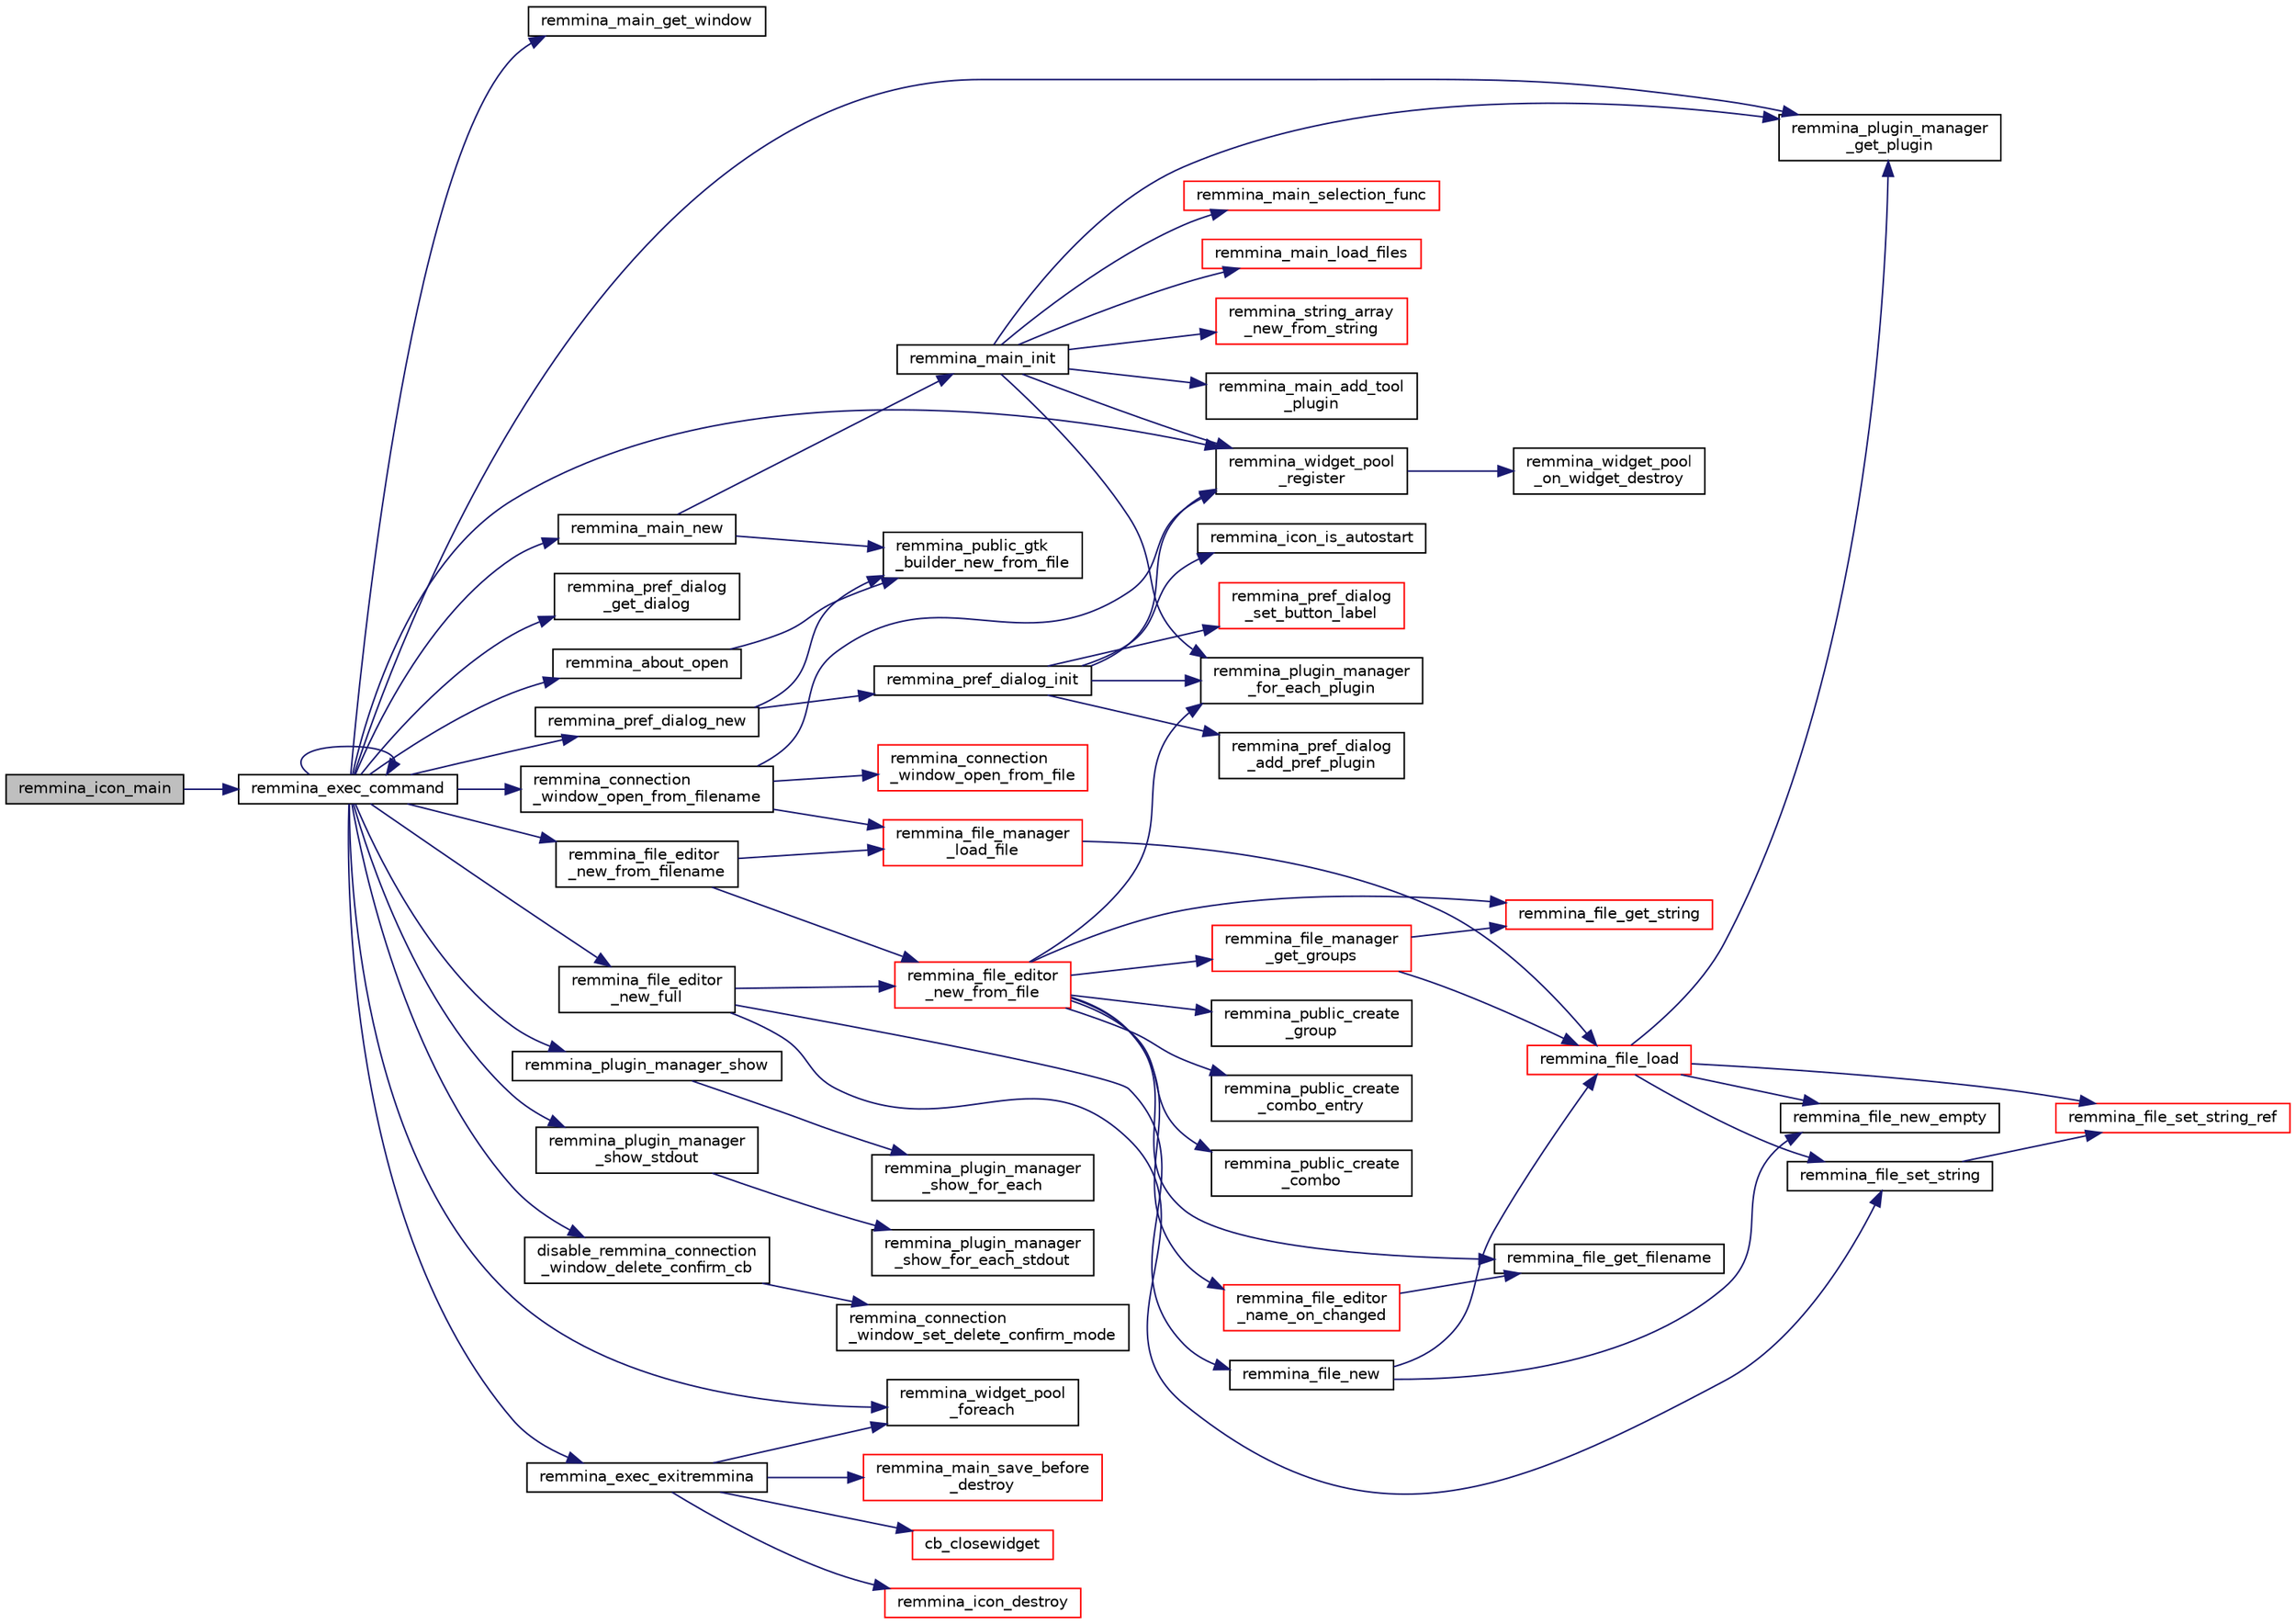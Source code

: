 digraph "remmina_icon_main"
{
  edge [fontname="Helvetica",fontsize="10",labelfontname="Helvetica",labelfontsize="10"];
  node [fontname="Helvetica",fontsize="10",shape=record];
  rankdir="LR";
  Node924 [label="remmina_icon_main",height=0.2,width=0.4,color="black", fillcolor="grey75", style="filled", fontcolor="black"];
  Node924 -> Node925 [color="midnightblue",fontsize="10",style="solid",fontname="Helvetica"];
  Node925 [label="remmina_exec_command",height=0.2,width=0.4,color="black", fillcolor="white", style="filled",URL="$remmina__exec_8c.html#a424cabdcff647797061e7482049d62a7"];
  Node925 -> Node926 [color="midnightblue",fontsize="10",style="solid",fontname="Helvetica"];
  Node926 [label="remmina_main_get_window",height=0.2,width=0.4,color="black", fillcolor="white", style="filled",URL="$remmina__main_8c.html#a7740488de65c0e642895cc9dfba07b6e"];
  Node925 -> Node927 [color="midnightblue",fontsize="10",style="solid",fontname="Helvetica"];
  Node927 [label="remmina_main_new",height=0.2,width=0.4,color="black", fillcolor="white", style="filled",URL="$remmina__main_8c.html#af14b1942a754d7b2f5c10266208ebe01"];
  Node927 -> Node928 [color="midnightblue",fontsize="10",style="solid",fontname="Helvetica"];
  Node928 [label="remmina_public_gtk\l_builder_new_from_file",height=0.2,width=0.4,color="black", fillcolor="white", style="filled",URL="$remmina__public_8c.html#a3031598a6e4f67d1519d8e5afba7da41"];
  Node927 -> Node929 [color="midnightblue",fontsize="10",style="solid",fontname="Helvetica"];
  Node929 [label="remmina_main_init",height=0.2,width=0.4,color="black", fillcolor="white", style="filled",URL="$remmina__main_8c.html#afefc1b651e1c546e949dbe6df72b0300"];
  Node929 -> Node930 [color="midnightblue",fontsize="10",style="solid",fontname="Helvetica"];
  Node930 [label="remmina_string_array\l_new_from_string",height=0.2,width=0.4,color="red", fillcolor="white", style="filled",URL="$remmina__string__array_8c.html#a7f1c8e427a25c2d5cede3952b1d0ad90"];
  Node929 -> Node933 [color="midnightblue",fontsize="10",style="solid",fontname="Helvetica"];
  Node933 [label="remmina_plugin_manager\l_for_each_plugin",height=0.2,width=0.4,color="black", fillcolor="white", style="filled",URL="$remmina__plugin__manager_8c.html#a13f13a6a4280268656f258cb5aeff031"];
  Node929 -> Node934 [color="midnightblue",fontsize="10",style="solid",fontname="Helvetica"];
  Node934 [label="remmina_main_add_tool\l_plugin",height=0.2,width=0.4,color="black", fillcolor="white", style="filled",URL="$remmina__main_8c.html#a7be10e330f0c2a3f74e119cde443786f"];
  Node929 -> Node935 [color="midnightblue",fontsize="10",style="solid",fontname="Helvetica"];
  Node935 [label="remmina_plugin_manager\l_get_plugin",height=0.2,width=0.4,color="black", fillcolor="white", style="filled",URL="$remmina__plugin__manager_8c.html#a3872c8656a8a3d5147bcc603471c1932"];
  Node929 -> Node936 [color="midnightblue",fontsize="10",style="solid",fontname="Helvetica"];
  Node936 [label="remmina_main_selection_func",height=0.2,width=0.4,color="red", fillcolor="white", style="filled",URL="$remmina__main_8c.html#a3c5043279b5d98d4d08635d33402ea66"];
  Node929 -> Node938 [color="midnightblue",fontsize="10",style="solid",fontname="Helvetica"];
  Node938 [label="remmina_main_load_files",height=0.2,width=0.4,color="red", fillcolor="white", style="filled",URL="$remmina__main_8c.html#a3617295e74fa84edbd41dedc601402a7"];
  Node929 -> Node1005 [color="midnightblue",fontsize="10",style="solid",fontname="Helvetica"];
  Node1005 [label="remmina_widget_pool\l_register",height=0.2,width=0.4,color="black", fillcolor="white", style="filled",URL="$remmina__widget__pool_8c.html#ae3c9c9853eb5bedbfeadbfac1d495b95"];
  Node1005 -> Node1006 [color="midnightblue",fontsize="10",style="solid",fontname="Helvetica"];
  Node1006 [label="remmina_widget_pool\l_on_widget_destroy",height=0.2,width=0.4,color="black", fillcolor="white", style="filled",URL="$remmina__widget__pool_8c.html#aa5fd17580202843eab40cabb258d2664"];
  Node925 -> Node1007 [color="midnightblue",fontsize="10",style="solid",fontname="Helvetica"];
  Node1007 [label="remmina_pref_dialog\l_get_dialog",height=0.2,width=0.4,color="black", fillcolor="white", style="filled",URL="$remmina__pref__dialog_8c.html#af87f153e3fc696f76da732d8e431be5a"];
  Node925 -> Node1008 [color="midnightblue",fontsize="10",style="solid",fontname="Helvetica"];
  Node1008 [label="remmina_pref_dialog_new",height=0.2,width=0.4,color="black", fillcolor="white", style="filled",URL="$remmina__pref__dialog_8c.html#a16091735af5c6ee31fb794a5fb860342"];
  Node1008 -> Node928 [color="midnightblue",fontsize="10",style="solid",fontname="Helvetica"];
  Node1008 -> Node1009 [color="midnightblue",fontsize="10",style="solid",fontname="Helvetica"];
  Node1009 [label="remmina_pref_dialog_init",height=0.2,width=0.4,color="black", fillcolor="white", style="filled",URL="$remmina__pref__dialog_8c.html#a9a050b69e373c90ea7d400aa94f34344"];
  Node1009 -> Node1010 [color="midnightblue",fontsize="10",style="solid",fontname="Helvetica"];
  Node1010 [label="remmina_icon_is_autostart",height=0.2,width=0.4,color="black", fillcolor="white", style="filled",URL="$remmina__icon_8c.html#ae477ccd85ab1d878d243aed7fa5e48ae"];
  Node1009 -> Node1011 [color="midnightblue",fontsize="10",style="solid",fontname="Helvetica"];
  Node1011 [label="remmina_pref_dialog\l_set_button_label",height=0.2,width=0.4,color="red", fillcolor="white", style="filled",URL="$remmina__pref__dialog_8c.html#a384dde55873f855555c0194d45cbfd59"];
  Node1009 -> Node933 [color="midnightblue",fontsize="10",style="solid",fontname="Helvetica"];
  Node1009 -> Node1013 [color="midnightblue",fontsize="10",style="solid",fontname="Helvetica"];
  Node1013 [label="remmina_pref_dialog\l_add_pref_plugin",height=0.2,width=0.4,color="black", fillcolor="white", style="filled",URL="$remmina__pref__dialog_8c.html#add9c48bccc2c61be2f2900a154648dd4"];
  Node1009 -> Node1005 [color="midnightblue",fontsize="10",style="solid",fontname="Helvetica"];
  Node925 -> Node1014 [color="midnightblue",fontsize="10",style="solid",fontname="Helvetica"];
  Node1014 [label="remmina_file_editor\l_new_full",height=0.2,width=0.4,color="black", fillcolor="white", style="filled",URL="$remmina__file__editor_8c.html#ab563344276cbcdf0fcea05b0b64c7aeb"];
  Node1014 -> Node1015 [color="midnightblue",fontsize="10",style="solid",fontname="Helvetica"];
  Node1015 [label="remmina_file_new",height=0.2,width=0.4,color="black", fillcolor="white", style="filled",URL="$remmina__file_8c.html#a5e421ba636d34e21bba5ece463e98892"];
  Node1015 -> Node945 [color="midnightblue",fontsize="10",style="solid",fontname="Helvetica"];
  Node945 [label="remmina_file_load",height=0.2,width=0.4,color="red", fillcolor="white", style="filled",URL="$remmina__file_8c.html#ac1cc2d7f827f7d64c7fd3edf10e9383e"];
  Node945 -> Node946 [color="midnightblue",fontsize="10",style="solid",fontname="Helvetica"];
  Node946 [label="remmina_file_new_empty",height=0.2,width=0.4,color="black", fillcolor="white", style="filled",URL="$remmina__file_8c.html#adab087b7139756f029020a87a5438cfa"];
  Node945 -> Node935 [color="midnightblue",fontsize="10",style="solid",fontname="Helvetica"];
  Node945 -> Node952 [color="midnightblue",fontsize="10",style="solid",fontname="Helvetica"];
  Node952 [label="remmina_file_set_string",height=0.2,width=0.4,color="black", fillcolor="white", style="filled",URL="$remmina__file_8c.html#a85ca1ca2d0bf9ef29e490c6f4527a954"];
  Node952 -> Node953 [color="midnightblue",fontsize="10",style="solid",fontname="Helvetica"];
  Node953 [label="remmina_file_set_string_ref",height=0.2,width=0.4,color="red", fillcolor="white", style="filled",URL="$remmina__file_8c.html#a74951c1067a1a5e1341f5e1c1206dec6"];
  Node945 -> Node953 [color="midnightblue",fontsize="10",style="solid",fontname="Helvetica"];
  Node1015 -> Node946 [color="midnightblue",fontsize="10",style="solid",fontname="Helvetica"];
  Node1014 -> Node952 [color="midnightblue",fontsize="10",style="solid",fontname="Helvetica"];
  Node1014 -> Node1016 [color="midnightblue",fontsize="10",style="solid",fontname="Helvetica"];
  Node1016 [label="remmina_file_editor\l_new_from_file",height=0.2,width=0.4,color="red", fillcolor="white", style="filled",URL="$remmina__file__editor_8c.html#a08327d6951c345808628dbb5784aba06"];
  Node1016 -> Node996 [color="midnightblue",fontsize="10",style="solid",fontname="Helvetica"];
  Node996 [label="remmina_file_get_filename",height=0.2,width=0.4,color="black", fillcolor="white", style="filled",URL="$remmina__file_8c.html#ad1e4f3a0f64cd98e301044b6c38a1f1d"];
  Node1016 -> Node1017 [color="midnightblue",fontsize="10",style="solid",fontname="Helvetica"];
  Node1017 [label="remmina_public_create\l_group",height=0.2,width=0.4,color="black", fillcolor="white", style="filled",URL="$remmina__public_8c.html#a995da243f78002153d18616b46dcdf63"];
  Node1016 -> Node1018 [color="midnightblue",fontsize="10",style="solid",fontname="Helvetica"];
  Node1018 [label="remmina_file_editor\l_name_on_changed",height=0.2,width=0.4,color="red", fillcolor="white", style="filled",URL="$remmina__file__editor_8c.html#a206bacb96cc7d4236d910be89a7cd613"];
  Node1018 -> Node996 [color="midnightblue",fontsize="10",style="solid",fontname="Helvetica"];
  Node1016 -> Node959 [color="midnightblue",fontsize="10",style="solid",fontname="Helvetica"];
  Node959 [label="remmina_file_get_string",height=0.2,width=0.4,color="red", fillcolor="white", style="filled",URL="$remmina__file_8c.html#a8eb1b213d9d08c6ad13683ce05f4355e"];
  Node1016 -> Node1021 [color="midnightblue",fontsize="10",style="solid",fontname="Helvetica"];
  Node1021 [label="remmina_file_manager\l_get_groups",height=0.2,width=0.4,color="red", fillcolor="white", style="filled",URL="$remmina__file__manager_8c.html#a536edeef371d907ab3936f4d65c3003d"];
  Node1021 -> Node945 [color="midnightblue",fontsize="10",style="solid",fontname="Helvetica"];
  Node1021 -> Node959 [color="midnightblue",fontsize="10",style="solid",fontname="Helvetica"];
  Node1016 -> Node1025 [color="midnightblue",fontsize="10",style="solid",fontname="Helvetica"];
  Node1025 [label="remmina_public_create\l_combo_entry",height=0.2,width=0.4,color="black", fillcolor="white", style="filled",URL="$remmina__public_8c.html#a9ec86f1e9caea5ebc867a90230d6b51a"];
  Node1016 -> Node1026 [color="midnightblue",fontsize="10",style="solid",fontname="Helvetica"];
  Node1026 [label="remmina_public_create\l_combo",height=0.2,width=0.4,color="black", fillcolor="white", style="filled",URL="$remmina__public_8c.html#ab4a593956dfe89aba3242a5c264a681f"];
  Node1016 -> Node933 [color="midnightblue",fontsize="10",style="solid",fontname="Helvetica"];
  Node925 -> Node1064 [color="midnightblue",fontsize="10",style="solid",fontname="Helvetica"];
  Node1064 [label="remmina_connection\l_window_open_from_filename",height=0.2,width=0.4,color="black", fillcolor="white", style="filled",URL="$remmina__connection__window_8c.html#ab0ed27ef360efc7d92906cbabf9da5db"];
  Node1064 -> Node1065 [color="midnightblue",fontsize="10",style="solid",fontname="Helvetica"];
  Node1065 [label="remmina_file_manager\l_load_file",height=0.2,width=0.4,color="red", fillcolor="white", style="filled",URL="$remmina__file__manager_8c.html#af7b58659604660eb0cb40b0e0f8348ab"];
  Node1065 -> Node945 [color="midnightblue",fontsize="10",style="solid",fontname="Helvetica"];
  Node1064 -> Node1067 [color="midnightblue",fontsize="10",style="solid",fontname="Helvetica"];
  Node1067 [label="remmina_connection\l_window_open_from_file",height=0.2,width=0.4,color="red", fillcolor="white", style="filled",URL="$remmina__connection__window_8c.html#a1c7f722a89609523cc4de079cc82f23c"];
  Node1064 -> Node1005 [color="midnightblue",fontsize="10",style="solid",fontname="Helvetica"];
  Node925 -> Node1257 [color="midnightblue",fontsize="10",style="solid",fontname="Helvetica"];
  Node1257 [label="remmina_file_editor\l_new_from_filename",height=0.2,width=0.4,color="black", fillcolor="white", style="filled",URL="$remmina__file__editor_8c.html#aa9345cfe3fb32d326b652e96ee55eaea"];
  Node1257 -> Node1065 [color="midnightblue",fontsize="10",style="solid",fontname="Helvetica"];
  Node1257 -> Node1016 [color="midnightblue",fontsize="10",style="solid",fontname="Helvetica"];
  Node925 -> Node1258 [color="midnightblue",fontsize="10",style="solid",fontname="Helvetica"];
  Node1258 [label="remmina_about_open",height=0.2,width=0.4,color="black", fillcolor="white", style="filled",URL="$remmina__about_8c.html#a3ad768979e0945a162018c6d596c90f4"];
  Node1258 -> Node928 [color="midnightblue",fontsize="10",style="solid",fontname="Helvetica"];
  Node925 -> Node925 [color="midnightblue",fontsize="10",style="solid",fontname="Helvetica"];
  Node925 -> Node1259 [color="midnightblue",fontsize="10",style="solid",fontname="Helvetica"];
  Node1259 [label="remmina_plugin_manager_show",height=0.2,width=0.4,color="black", fillcolor="white", style="filled",URL="$remmina__plugin__manager_8c.html#aedec4e9cf18d99a559aa51065c2bc276"];
  Node1259 -> Node1260 [color="midnightblue",fontsize="10",style="solid",fontname="Helvetica"];
  Node1260 [label="remmina_plugin_manager\l_show_for_each",height=0.2,width=0.4,color="black", fillcolor="white", style="filled",URL="$remmina__plugin__manager_8c.html#a634fadd9871f76bc60c3da0aa95e719c"];
  Node925 -> Node1261 [color="midnightblue",fontsize="10",style="solid",fontname="Helvetica"];
  Node1261 [label="remmina_plugin_manager\l_show_stdout",height=0.2,width=0.4,color="black", fillcolor="white", style="filled",URL="$remmina__plugin__manager_8c.html#afe0881986b2a64bfb5460981dadcf28d"];
  Node1261 -> Node1262 [color="midnightblue",fontsize="10",style="solid",fontname="Helvetica"];
  Node1262 [label="remmina_plugin_manager\l_show_for_each_stdout",height=0.2,width=0.4,color="black", fillcolor="white", style="filled",URL="$remmina__plugin__manager_8c.html#a3fdc160c477f9f5e1d881c0c054d4b07"];
  Node925 -> Node935 [color="midnightblue",fontsize="10",style="solid",fontname="Helvetica"];
  Node925 -> Node1005 [color="midnightblue",fontsize="10",style="solid",fontname="Helvetica"];
  Node925 -> Node1190 [color="midnightblue",fontsize="10",style="solid",fontname="Helvetica"];
  Node1190 [label="remmina_widget_pool\l_foreach",height=0.2,width=0.4,color="black", fillcolor="white", style="filled",URL="$remmina__widget__pool_8c.html#a53fad3994b2550300cfd4fd8bb2a2b5b"];
  Node925 -> Node1245 [color="midnightblue",fontsize="10",style="solid",fontname="Helvetica"];
  Node1245 [label="disable_remmina_connection\l_window_delete_confirm_cb",height=0.2,width=0.4,color="black", fillcolor="white", style="filled",URL="$remmina__exec_8c.html#a3a857f545238914d4e021d44c4b15b4f"];
  Node1245 -> Node1246 [color="midnightblue",fontsize="10",style="solid",fontname="Helvetica"];
  Node1246 [label="remmina_connection\l_window_set_delete_confirm_mode",height=0.2,width=0.4,color="black", fillcolor="white", style="filled",URL="$remmina__connection__window_8c.html#aaedb0044bf386cc1ecd815e29684ee64"];
  Node925 -> Node1232 [color="midnightblue",fontsize="10",style="solid",fontname="Helvetica"];
  Node1232 [label="remmina_exec_exitremmina",height=0.2,width=0.4,color="black", fillcolor="white", style="filled",URL="$remmina__exec_8c.html#a206abe0e916081b29c5faa52330e2271"];
  Node1232 -> Node1233 [color="midnightblue",fontsize="10",style="solid",fontname="Helvetica"];
  Node1233 [label="remmina_main_save_before\l_destroy",height=0.2,width=0.4,color="red", fillcolor="white", style="filled",URL="$remmina__main_8c.html#a009f32092bd1d8dcd8e783d25416f3df"];
  Node1232 -> Node1190 [color="midnightblue",fontsize="10",style="solid",fontname="Helvetica"];
  Node1232 -> Node1235 [color="midnightblue",fontsize="10",style="solid",fontname="Helvetica"];
  Node1235 [label="cb_closewidget",height=0.2,width=0.4,color="red", fillcolor="white", style="filled",URL="$remmina__exec_8c.html#a0ffd51ed283da4640c920e75e89e694a"];
  Node1232 -> Node1236 [color="midnightblue",fontsize="10",style="solid",fontname="Helvetica"];
  Node1236 [label="remmina_icon_destroy",height=0.2,width=0.4,color="red", fillcolor="white", style="filled",URL="$remmina__icon_8c.html#a25b1d13f76ddf6a51836d780eda5fab1"];
}
